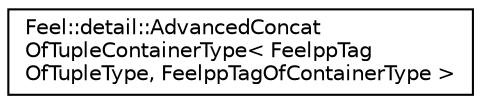 digraph "Graphical Class Hierarchy"
{
 // LATEX_PDF_SIZE
  edge [fontname="Helvetica",fontsize="10",labelfontname="Helvetica",labelfontsize="10"];
  node [fontname="Helvetica",fontsize="10",shape=record];
  rankdir="LR";
  Node0 [label="Feel::detail::AdvancedConcat\lOfTupleContainerType\< FeelppTag\lOfTupleType, FeelppTagOfContainerType \>",height=0.2,width=0.4,color="black", fillcolor="white", style="filled",URL="$structFeel_1_1detail_1_1AdvancedConcatOfTupleContainerType.html",tooltip="Concat hana tuple by storing inside an iterable container (typically a vector) the data of same type ..."];
}
